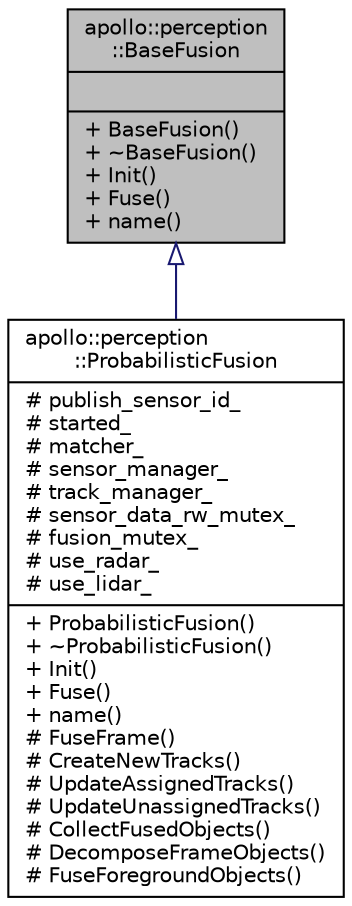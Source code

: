 digraph "apollo::perception::BaseFusion"
{
  edge [fontname="Helvetica",fontsize="10",labelfontname="Helvetica",labelfontsize="10"];
  node [fontname="Helvetica",fontsize="10",shape=record];
  Node1 [label="{apollo::perception\l::BaseFusion\n||+ BaseFusion()\l+ ~BaseFusion()\l+ Init()\l+ Fuse()\l+ name()\l}",height=0.2,width=0.4,color="black", fillcolor="grey75", style="filled" fontcolor="black"];
  Node1 -> Node2 [dir="back",color="midnightblue",fontsize="10",style="solid",arrowtail="onormal",fontname="Helvetica"];
  Node2 [label="{apollo::perception\l::ProbabilisticFusion\n|# publish_sensor_id_\l# started_\l# matcher_\l# sensor_manager_\l# track_manager_\l# sensor_data_rw_mutex_\l# fusion_mutex_\l# use_radar_\l# use_lidar_\l|+ ProbabilisticFusion()\l+ ~ProbabilisticFusion()\l+ Init()\l+ Fuse()\l+ name()\l# FuseFrame()\l# CreateNewTracks()\l# UpdateAssignedTracks()\l# UpdateUnassignedTracks()\l# CollectFusedObjects()\l# DecomposeFrameObjects()\l# FuseForegroundObjects()\l}",height=0.2,width=0.4,color="black", fillcolor="white", style="filled",URL="$classapollo_1_1perception_1_1ProbabilisticFusion.html"];
}
